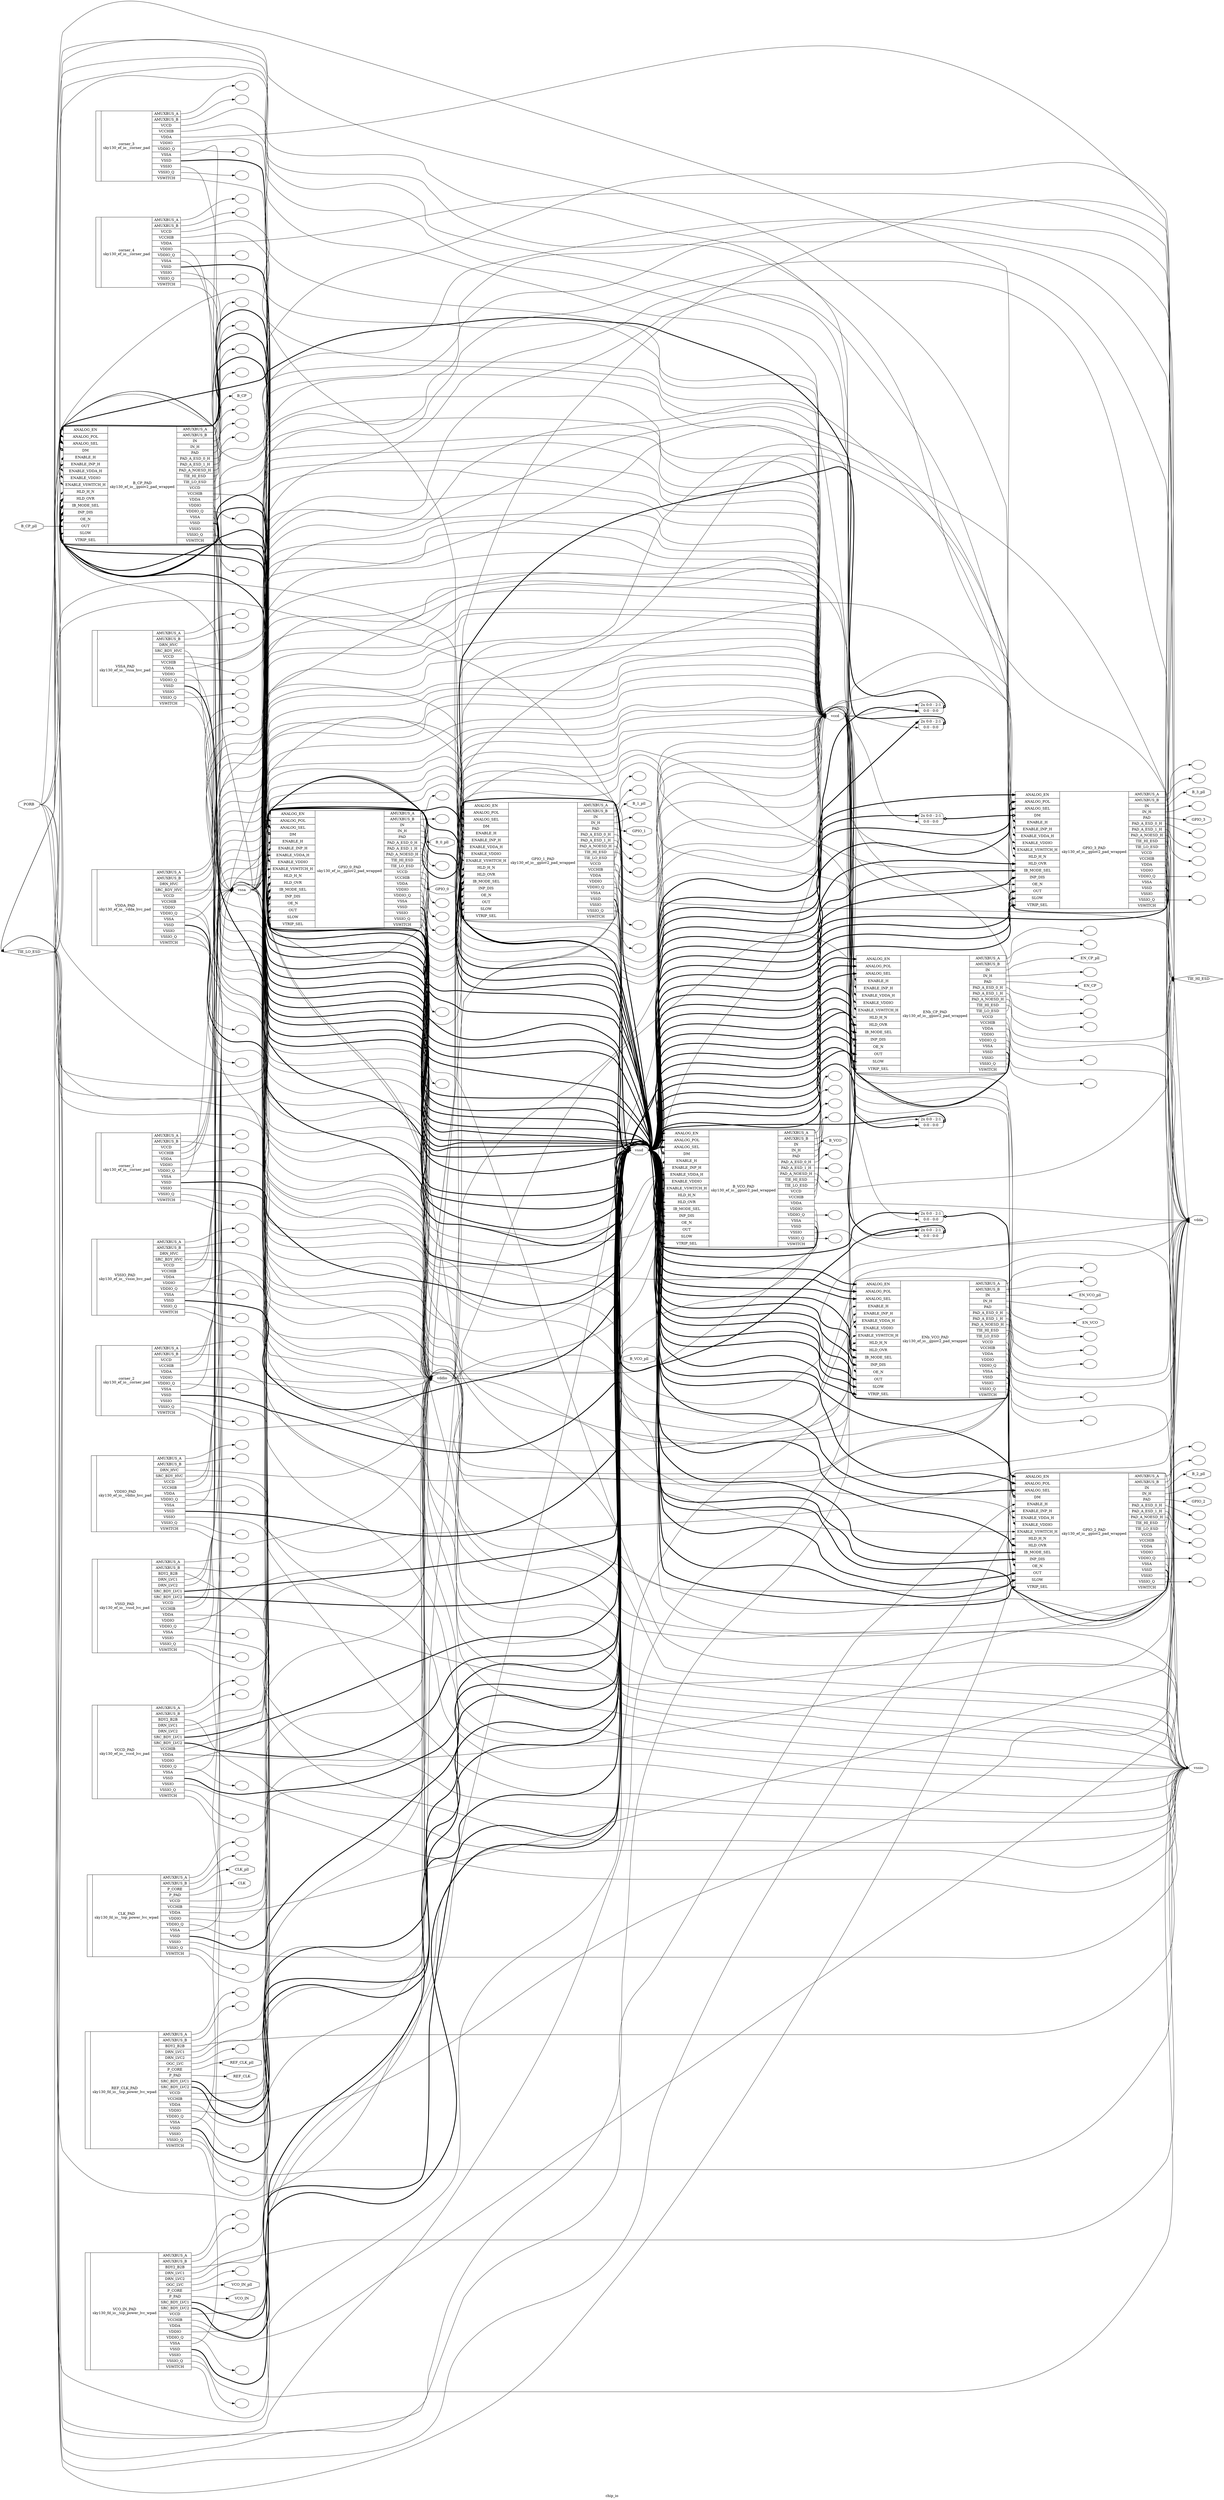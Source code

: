 digraph "chip_io" {
label="chip_io";
rankdir="LR";
remincross=true;
n1 [ shape=diamond, label="TIE_LO_ESD", color="black", fontcolor="black" ];
n2 [ shape=diamond, label="TIE_HI_ESD", color="black", fontcolor="black" ];
n3 [ shape=octagon, label="PORB", color="black", fontcolor="black" ];
n4 [ shape=octagon, label="vssa", color="black", fontcolor="black" ];
n5 [ shape=octagon, label="vdda", color="black", fontcolor="black" ];
n6 [ shape=octagon, label="vssio", color="black", fontcolor="black" ];
n7 [ shape=octagon, label="vddio", color="black", fontcolor="black" ];
n8 [ shape=octagon, label="vssd", color="black", fontcolor="black" ];
n9 [ shape=octagon, label="vccd", color="black", fontcolor="black" ];
n10 [ shape=octagon, label="B_VCO_pll", color="black", fontcolor="black" ];
n11 [ shape=octagon, label="B_VCO", color="black", fontcolor="black" ];
n12 [ shape=octagon, label="B_CP_pll", color="black", fontcolor="black" ];
n13 [ shape=octagon, label="B_CP", color="black", fontcolor="black" ];
n14 [ shape=octagon, label="EN_VCO_pll", color="black", fontcolor="black" ];
n15 [ shape=octagon, label="EN_VCO", color="black", fontcolor="black" ];
n16 [ shape=octagon, label="EN_CP_pll", color="black", fontcolor="black" ];
n17 [ shape=octagon, label="EN_CP", color="black", fontcolor="black" ];
n18 [ shape=octagon, label="VCO_IN_pll", color="black", fontcolor="black" ];
n19 [ shape=octagon, label="VCO_IN", color="black", fontcolor="black" ];
n20 [ shape=octagon, label="CLK_pll", color="black", fontcolor="black" ];
n21 [ shape=octagon, label="CLK", color="black", fontcolor="black" ];
n22 [ shape=octagon, label="REF_CLK_pll", color="black", fontcolor="black" ];
n23 [ shape=octagon, label="REF_CLK", color="black", fontcolor="black" ];
n24 [ shape=octagon, label="B_3_pll", color="black", fontcolor="black" ];
n25 [ shape=octagon, label="B_2_pll", color="black", fontcolor="black" ];
n26 [ shape=octagon, label="B_1_pll", color="black", fontcolor="black" ];
n27 [ shape=octagon, label="B_0_pll", color="black", fontcolor="black" ];
n28 [ shape=octagon, label="GPIO_3", color="black", fontcolor="black" ];
n29 [ shape=octagon, label="GPIO_2", color="black", fontcolor="black" ];
n30 [ shape=octagon, label="GPIO_1", color="black", fontcolor="black" ];
n31 [ shape=octagon, label="GPIO_0", color="black", fontcolor="black" ];
v0 [ label="" ];
v1 [ label="" ];
v2 [ label="" ];
v3 [ label="" ];
c44 [ shape=record, label="{{}|corner_1\nsky130_ef_io__corner_pad|{<p32> AMUXBUS_A|<p33> AMUXBUS_B|<p34> VCCD|<p35> VCCHIB|<p36> VDDA|<p37> VDDIO|<p38> VDDIO_Q|<p39> VSSA|<p40> VSSD|<p41> VSSIO|<p42> VSSIO_Q|<p43> VSWITCH}}" ];
v4 [ label="" ];
v5 [ label="" ];
v6 [ label="" ];
v7 [ label="" ];
c45 [ shape=record, label="{{}|corner_2\nsky130_ef_io__corner_pad|{<p32> AMUXBUS_A|<p33> AMUXBUS_B|<p34> VCCD|<p35> VCCHIB|<p36> VDDA|<p37> VDDIO|<p38> VDDIO_Q|<p39> VSSA|<p40> VSSD|<p41> VSSIO|<p42> VSSIO_Q|<p43> VSWITCH}}" ];
v8 [ label="" ];
v9 [ label="" ];
v10 [ label="" ];
v11 [ label="" ];
c46 [ shape=record, label="{{}|corner_3\nsky130_ef_io__corner_pad|{<p32> AMUXBUS_A|<p33> AMUXBUS_B|<p34> VCCD|<p35> VCCHIB|<p36> VDDA|<p37> VDDIO|<p38> VDDIO_Q|<p39> VSSA|<p40> VSSD|<p41> VSSIO|<p42> VSSIO_Q|<p43> VSWITCH}}" ];
v12 [ label="" ];
v13 [ label="" ];
v14 [ label="" ];
v15 [ label="" ];
c47 [ shape=record, label="{{}|corner_4\nsky130_ef_io__corner_pad|{<p32> AMUXBUS_A|<p33> AMUXBUS_B|<p34> VCCD|<p35> VCCHIB|<p36> VDDA|<p37> VDDIO|<p38> VDDIO_Q|<p39> VSSA|<p40> VSSD|<p41> VSSIO|<p42> VSSIO_Q|<p43> VSWITCH}}" ];
v16 [ label="" ];
v17 [ label="" ];
v18 [ label="" ];
v19 [ label="" ];
c50 [ shape=record, label="{{}|VSSA_PAD\nsky130_ef_io__vssa_hvc_pad|{<p32> AMUXBUS_A|<p33> AMUXBUS_B|<p48> DRN_HVC|<p49> SRC_BDY_HVC|<p34> VCCD|<p35> VCCHIB|<p36> VDDA|<p37> VDDIO|<p38> VDDIO_Q|<p40> VSSD|<p41> VSSIO|<p42> VSSIO_Q|<p43> VSWITCH}}" ];
v20 [ label="" ];
v21 [ label="" ];
v22 [ label="" ];
v23 [ label="" ];
c51 [ shape=record, label="{{}|VDDA_PAD\nsky130_ef_io__vdda_hvc_pad|{<p32> AMUXBUS_A|<p33> AMUXBUS_B|<p48> DRN_HVC|<p49> SRC_BDY_HVC|<p34> VCCD|<p35> VCCHIB|<p37> VDDIO|<p38> VDDIO_Q|<p39> VSSA|<p40> VSSD|<p41> VSSIO|<p42> VSSIO_Q|<p43> VSWITCH}}" ];
v24 [ label="" ];
v25 [ label="" ];
v26 [ label="" ];
v27 [ label="" ];
c52 [ shape=record, label="{{}|VSSIO_PAD\nsky130_ef_io__vssio_hvc_pad|{<p32> AMUXBUS_A|<p33> AMUXBUS_B|<p48> DRN_HVC|<p49> SRC_BDY_HVC|<p34> VCCD|<p35> VCCHIB|<p36> VDDA|<p37> VDDIO|<p38> VDDIO_Q|<p39> VSSA|<p40> VSSD|<p42> VSSIO_Q|<p43> VSWITCH}}" ];
v28 [ label="" ];
v29 [ label="" ];
v30 [ label="" ];
v31 [ label="" ];
c53 [ shape=record, label="{{}|VDDIO_PAD\nsky130_ef_io__vddio_hvc_pad|{<p32> AMUXBUS_A|<p33> AMUXBUS_B|<p48> DRN_HVC|<p49> SRC_BDY_HVC|<p34> VCCD|<p35> VCCHIB|<p36> VDDA|<p38> VDDIO_Q|<p39> VSSA|<p40> VSSD|<p41> VSSIO|<p42> VSSIO_Q|<p43> VSWITCH}}" ];
v32 [ label="" ];
v33 [ label="" ];
v34 [ label="" ];
v35 [ label="" ];
c59 [ shape=record, label="{{}|VSSD_PAD\nsky130_ef_io__vssd_lvc_pad|{<p32> AMUXBUS_A|<p33> AMUXBUS_B|<p54> BDY2_B2B|<p55> DRN_LVC1|<p56> DRN_LVC2|<p57> SRC_BDY_LVC1|<p58> SRC_BDY_LVC2|<p34> VCCD|<p35> VCCHIB|<p36> VDDA|<p37> VDDIO|<p38> VDDIO_Q|<p39> VSSA|<p41> VSSIO|<p42> VSSIO_Q|<p43> VSWITCH}}" ];
v36 [ label="" ];
v37 [ label="" ];
v38 [ label="" ];
v39 [ label="" ];
c60 [ shape=record, label="{{}|VCCD_PAD\nsky130_ef_io__vccd_lvc_pad|{<p32> AMUXBUS_A|<p33> AMUXBUS_B|<p54> BDY2_B2B|<p55> DRN_LVC1|<p56> DRN_LVC2|<p57> SRC_BDY_LVC1|<p58> SRC_BDY_LVC2|<p35> VCCHIB|<p36> VDDA|<p37> VDDIO|<p38> VDDIO_Q|<p39> VSSA|<p40> VSSD|<p41> VSSIO|<p42> VSSIO_Q|<p43> VSWITCH}}" ];
v40 [ label="" ];
v41 [ label="" ];
v42 [ label="" ];
v43 [ label="" ];
c63 [ shape=record, label="{{}|CLK_PAD\nsky130_fd_io__top_power_lvc_wpad|{<p32> AMUXBUS_A|<p33> AMUXBUS_B|<p61> P_CORE|<p62> P_PAD|<p34> VCCD|<p35> VCCHIB|<p36> VDDA|<p37> VDDIO|<p38> VDDIO_Q|<p39> VSSA|<p40> VSSD|<p41> VSSIO|<p42> VSSIO_Q|<p43> VSWITCH}}" ];
v44 [ label="" ];
v45 [ label="" ];
v46 [ label="" ];
v47 [ label="" ];
v48 [ label="" ];
c65 [ shape=record, label="{{}|REF_CLK_PAD\nsky130_fd_io__top_power_lvc_wpad|{<p32> AMUXBUS_A|<p33> AMUXBUS_B|<p54> BDY2_B2B|<p55> DRN_LVC1|<p56> DRN_LVC2|<p64> OGC_LVC|<p61> P_CORE|<p62> P_PAD|<p57> SRC_BDY_LVC1|<p58> SRC_BDY_LVC2|<p34> VCCD|<p35> VCCHIB|<p36> VDDA|<p37> VDDIO|<p38> VDDIO_Q|<p39> VSSA|<p40> VSSD|<p41> VSSIO|<p42> VSSIO_Q|<p43> VSWITCH}}" ];
v49 [ label="" ];
v50 [ label="" ];
v51 [ label="" ];
v52 [ label="" ];
v53 [ label="" ];
c66 [ shape=record, label="{{}|VCO_IN_PAD\nsky130_fd_io__top_power_lvc_wpad|{<p32> AMUXBUS_A|<p33> AMUXBUS_B|<p54> BDY2_B2B|<p55> DRN_LVC1|<p56> DRN_LVC2|<p64> OGC_LVC|<p61> P_CORE|<p62> P_PAD|<p57> SRC_BDY_LVC1|<p58> SRC_BDY_LVC2|<p34> VCCD|<p35> VCCHIB|<p36> VDDA|<p37> VDDIO|<p38> VDDIO_Q|<p39> VSSA|<p40> VSSD|<p41> VSSIO|<p42> VSSIO_Q|<p43> VSWITCH}}" ];
v54 [ label="" ];
v55 [ label="" ];
v56 [ label="" ];
v57 [ label="" ];
v58 [ label="" ];
v60 [ label="" ];
v61 [ label="" ];
v62 [ label="" ];
v63 [ label="" ];
c90 [ shape=record, label="{{<p67> ANALOG_EN|<p68> ANALOG_POL|<p69> ANALOG_SEL|<p70> DM|<p71> ENABLE_H|<p72> ENABLE_INP_H|<p73> ENABLE_VDDA_H|<p74> ENABLE_VDDIO|<p75> ENABLE_VSWITCH_H|<p76> HLD_H_N|<p77> HLD_OVR|<p78> IB_MODE_SEL|<p79> INP_DIS|<p80> OE_N|<p81> OUT|<p82> SLOW|<p83> VTRIP_SEL}|B_CP_PAD\nsky130_ef_io__gpiov2_pad_wrapped|{<p32> AMUXBUS_A|<p33> AMUXBUS_B|<p84> IN|<p85> IN_H|<p86> PAD|<p87> PAD_A_ESD_0_H|<p88> PAD_A_ESD_1_H|<p89> PAD_A_NOESD_H|<p2> TIE_HI_ESD|<p1> TIE_LO_ESD|<p34> VCCD|<p35> VCCHIB|<p36> VDDA|<p37> VDDIO|<p38> VDDIO_Q|<p39> VSSA|<p40> VSSD|<p41> VSSIO|<p42> VSSIO_Q|<p43> VSWITCH}}" ];
x59 [ shape=record, style=rounded, label="<s2> 2x 0:0 - 2:1 |<s0> 0:0 - 0:0 " ];
x59:e -> c90:p70:w [arrowhead=odiamond, arrowtail=odiamond, dir=both, color="black", style="setlinewidth(3)", label=""];
v64 [ label="" ];
v65 [ label="" ];
v66 [ label="" ];
v67 [ label="" ];
v68 [ label="" ];
v70 [ label="" ];
v71 [ label="" ];
v72 [ label="" ];
v73 [ label="" ];
c91 [ shape=record, label="{{<p67> ANALOG_EN|<p68> ANALOG_POL|<p69> ANALOG_SEL|<p70> DM|<p71> ENABLE_H|<p72> ENABLE_INP_H|<p73> ENABLE_VDDA_H|<p74> ENABLE_VDDIO|<p75> ENABLE_VSWITCH_H|<p76> HLD_H_N|<p77> HLD_OVR|<p78> IB_MODE_SEL|<p79> INP_DIS|<p80> OE_N|<p81> OUT|<p82> SLOW|<p83> VTRIP_SEL}|B_VCO_PAD\nsky130_ef_io__gpiov2_pad_wrapped|{<p32> AMUXBUS_A|<p33> AMUXBUS_B|<p84> IN|<p85> IN_H|<p86> PAD|<p87> PAD_A_ESD_0_H|<p88> PAD_A_ESD_1_H|<p89> PAD_A_NOESD_H|<p2> TIE_HI_ESD|<p1> TIE_LO_ESD|<p34> VCCD|<p35> VCCHIB|<p36> VDDA|<p37> VDDIO|<p38> VDDIO_Q|<p39> VSSA|<p40> VSSD|<p41> VSSIO|<p42> VSSIO_Q|<p43> VSWITCH}}" ];
x69 [ shape=record, style=rounded, label="<s2> 2x 0:0 - 2:1 |<s0> 0:0 - 0:0 " ];
x69:e -> c91:p70:w [arrowhead=odiamond, arrowtail=odiamond, dir=both, color="black", style="setlinewidth(3)", label=""];
v74 [ label="" ];
v75 [ label="" ];
v76 [ label="" ];
v77 [ label="" ];
v78 [ label="" ];
v79 [ label="" ];
v80 [ label="" ];
v81 [ label="" ];
c92 [ shape=record, label="{{<p67> ANALOG_EN|<p68> ANALOG_POL|<p69> ANALOG_SEL|<p71> ENABLE_H|<p72> ENABLE_INP_H|<p73> ENABLE_VDDA_H|<p74> ENABLE_VDDIO|<p75> ENABLE_VSWITCH_H|<p76> HLD_H_N|<p77> HLD_OVR|<p78> IB_MODE_SEL|<p79> INP_DIS|<p80> OE_N|<p81> OUT|<p82> SLOW|<p83> VTRIP_SEL}|ENb_CP_PAD\nsky130_ef_io__gpiov2_pad_wrapped|{<p32> AMUXBUS_A|<p33> AMUXBUS_B|<p84> IN|<p85> IN_H|<p86> PAD|<p87> PAD_A_ESD_0_H|<p88> PAD_A_ESD_1_H|<p89> PAD_A_NOESD_H|<p2> TIE_HI_ESD|<p1> TIE_LO_ESD|<p34> VCCD|<p35> VCCHIB|<p36> VDDA|<p37> VDDIO|<p38> VDDIO_Q|<p39> VSSA|<p40> VSSD|<p41> VSSIO|<p42> VSSIO_Q|<p43> VSWITCH}}" ];
v82 [ label="" ];
v83 [ label="" ];
v84 [ label="" ];
v85 [ label="" ];
v86 [ label="" ];
v87 [ label="" ];
v88 [ label="" ];
v89 [ label="" ];
c93 [ shape=record, label="{{<p67> ANALOG_EN|<p68> ANALOG_POL|<p69> ANALOG_SEL|<p71> ENABLE_H|<p72> ENABLE_INP_H|<p73> ENABLE_VDDA_H|<p74> ENABLE_VDDIO|<p75> ENABLE_VSWITCH_H|<p76> HLD_H_N|<p77> HLD_OVR|<p78> IB_MODE_SEL|<p79> INP_DIS|<p80> OE_N|<p81> OUT|<p82> SLOW|<p83> VTRIP_SEL}|ENb_VCO_PAD\nsky130_ef_io__gpiov2_pad_wrapped|{<p32> AMUXBUS_A|<p33> AMUXBUS_B|<p84> IN|<p85> IN_H|<p86> PAD|<p87> PAD_A_ESD_0_H|<p88> PAD_A_ESD_1_H|<p89> PAD_A_NOESD_H|<p2> TIE_HI_ESD|<p1> TIE_LO_ESD|<p34> VCCD|<p35> VCCHIB|<p36> VDDA|<p37> VDDIO|<p38> VDDIO_Q|<p39> VSSA|<p40> VSSD|<p41> VSSIO|<p42> VSSIO_Q|<p43> VSWITCH}}" ];
v90 [ label="" ];
v91 [ label="" ];
v92 [ label="" ];
v93 [ label="" ];
v95 [ label="" ];
v96 [ label="" ];
v97 [ label="" ];
v98 [ label="" ];
c94 [ shape=record, label="{{<p67> ANALOG_EN|<p68> ANALOG_POL|<p69> ANALOG_SEL|<p70> DM|<p71> ENABLE_H|<p72> ENABLE_INP_H|<p73> ENABLE_VDDA_H|<p74> ENABLE_VDDIO|<p75> ENABLE_VSWITCH_H|<p76> HLD_H_N|<p77> HLD_OVR|<p78> IB_MODE_SEL|<p79> INP_DIS|<p80> OE_N|<p81> OUT|<p82> SLOW|<p83> VTRIP_SEL}|GPIO_3_PAD\nsky130_ef_io__gpiov2_pad_wrapped|{<p32> AMUXBUS_A|<p33> AMUXBUS_B|<p84> IN|<p85> IN_H|<p86> PAD|<p87> PAD_A_ESD_0_H|<p88> PAD_A_ESD_1_H|<p89> PAD_A_NOESD_H|<p2> TIE_HI_ESD|<p1> TIE_LO_ESD|<p34> VCCD|<p35> VCCHIB|<p36> VDDA|<p37> VDDIO|<p38> VDDIO_Q|<p39> VSSA|<p40> VSSD|<p41> VSSIO|<p42> VSSIO_Q|<p43> VSWITCH}}" ];
x94 [ shape=record, style=rounded, label="<s2> 2x 0:0 - 2:1 |<s0> 0:0 - 0:0 " ];
x94:e -> c94:p70:w [arrowhead=odiamond, arrowtail=odiamond, dir=both, color="black", style="setlinewidth(3)", label=""];
v99 [ label="" ];
v100 [ label="" ];
v101 [ label="" ];
v102 [ label="" ];
v104 [ label="" ];
v105 [ label="" ];
v106 [ label="" ];
v107 [ label="" ];
c95 [ shape=record, label="{{<p67> ANALOG_EN|<p68> ANALOG_POL|<p69> ANALOG_SEL|<p70> DM|<p71> ENABLE_H|<p72> ENABLE_INP_H|<p73> ENABLE_VDDA_H|<p74> ENABLE_VDDIO|<p75> ENABLE_VSWITCH_H|<p76> HLD_H_N|<p77> HLD_OVR|<p78> IB_MODE_SEL|<p79> INP_DIS|<p80> OE_N|<p81> OUT|<p82> SLOW|<p83> VTRIP_SEL}|GPIO_2_PAD\nsky130_ef_io__gpiov2_pad_wrapped|{<p32> AMUXBUS_A|<p33> AMUXBUS_B|<p84> IN|<p85> IN_H|<p86> PAD|<p87> PAD_A_ESD_0_H|<p88> PAD_A_ESD_1_H|<p89> PAD_A_NOESD_H|<p2> TIE_HI_ESD|<p1> TIE_LO_ESD|<p34> VCCD|<p35> VCCHIB|<p36> VDDA|<p37> VDDIO|<p38> VDDIO_Q|<p39> VSSA|<p40> VSSD|<p41> VSSIO|<p42> VSSIO_Q|<p43> VSWITCH}}" ];
x103 [ shape=record, style=rounded, label="<s2> 2x 0:0 - 2:1 |<s0> 0:0 - 0:0 " ];
x103:e -> c95:p70:w [arrowhead=odiamond, arrowtail=odiamond, dir=both, color="black", style="setlinewidth(3)", label=""];
v108 [ label="" ];
v109 [ label="" ];
v110 [ label="" ];
v111 [ label="" ];
v113 [ label="" ];
v114 [ label="" ];
v115 [ label="" ];
v116 [ label="" ];
c96 [ shape=record, label="{{<p67> ANALOG_EN|<p68> ANALOG_POL|<p69> ANALOG_SEL|<p70> DM|<p71> ENABLE_H|<p72> ENABLE_INP_H|<p73> ENABLE_VDDA_H|<p74> ENABLE_VDDIO|<p75> ENABLE_VSWITCH_H|<p76> HLD_H_N|<p77> HLD_OVR|<p78> IB_MODE_SEL|<p79> INP_DIS|<p80> OE_N|<p81> OUT|<p82> SLOW|<p83> VTRIP_SEL}|GPIO_1_PAD\nsky130_ef_io__gpiov2_pad_wrapped|{<p32> AMUXBUS_A|<p33> AMUXBUS_B|<p84> IN|<p85> IN_H|<p86> PAD|<p87> PAD_A_ESD_0_H|<p88> PAD_A_ESD_1_H|<p89> PAD_A_NOESD_H|<p2> TIE_HI_ESD|<p1> TIE_LO_ESD|<p34> VCCD|<p35> VCCHIB|<p36> VDDA|<p37> VDDIO|<p38> VDDIO_Q|<p39> VSSA|<p40> VSSD|<p41> VSSIO|<p42> VSSIO_Q|<p43> VSWITCH}}" ];
x112 [ shape=record, style=rounded, label="<s2> 2x 0:0 - 2:1 |<s0> 0:0 - 0:0 " ];
x112:e -> c96:p70:w [arrowhead=odiamond, arrowtail=odiamond, dir=both, color="black", style="setlinewidth(3)", label=""];
v117 [ label="" ];
v118 [ label="" ];
v119 [ label="" ];
v120 [ label="" ];
v122 [ label="" ];
v123 [ label="" ];
v124 [ label="" ];
v125 [ label="" ];
c97 [ shape=record, label="{{<p67> ANALOG_EN|<p68> ANALOG_POL|<p69> ANALOG_SEL|<p70> DM|<p71> ENABLE_H|<p72> ENABLE_INP_H|<p73> ENABLE_VDDA_H|<p74> ENABLE_VDDIO|<p75> ENABLE_VSWITCH_H|<p76> HLD_H_N|<p77> HLD_OVR|<p78> IB_MODE_SEL|<p79> INP_DIS|<p80> OE_N|<p81> OUT|<p82> SLOW|<p83> VTRIP_SEL}|GPIO_0_PAD\nsky130_ef_io__gpiov2_pad_wrapped|{<p32> AMUXBUS_A|<p33> AMUXBUS_B|<p84> IN|<p85> IN_H|<p86> PAD|<p87> PAD_A_ESD_0_H|<p88> PAD_A_ESD_1_H|<p89> PAD_A_NOESD_H|<p2> TIE_HI_ESD|<p1> TIE_LO_ESD|<p34> VCCD|<p35> VCCHIB|<p36> VDDA|<p37> VDDIO|<p38> VDDIO_Q|<p39> VSSA|<p40> VSSD|<p41> VSSIO|<p42> VSSIO_Q|<p43> VSWITCH}}" ];
x121 [ shape=record, style=rounded, label="<s2> 2x 0:0 - 2:1 |<s0> 0:0 - 0:0 " ];
x121:e -> c97:p70:w [arrowhead=odiamond, arrowtail=odiamond, dir=both, color="black", style="setlinewidth(3)", label=""];
c90:p1:e -> n1:w [color="black", label=""];
c91:p1:e -> n1:w [color="black", label=""];
c92:p1:e -> n1:w [color="black", label=""];
c93:p1:e -> n1:w [color="black", label=""];
c94:p1:e -> n1:w [color="black", label=""];
c95:p1:e -> n1:w [color="black", label=""];
c96:p1:e -> n1:w [color="black", label=""];
c97:p1:e -> n1:w [color="black", label=""];
n1:e -> c90:p72:w [color="black", label=""];
n1:e -> c91:p72:w [color="black", label=""];
n1:e -> c92:p72:w [color="black", label=""];
n1:e -> c93:p72:w [color="black", label=""];
n1:e -> c94:p72:w [color="black", label=""];
n1:e -> c95:p72:w [color="black", label=""];
n1:e -> c96:p72:w [color="black", label=""];
n1:e -> c97:p72:w [color="black", label=""];
n10:e -> c91:p81:w [color="black", label=""];
c91:p86:e -> n11:w [color="black", label=""];
n12:e -> c90:p81:w [color="black", label=""];
c90:p86:e -> n13:w [color="black", label=""];
c93:p84:e -> n14:w [color="black", label=""];
c93:p86:e -> n15:w [color="black", label=""];
c92:p84:e -> n16:w [color="black", label=""];
c92:p86:e -> n17:w [color="black", label=""];
c66:p61:e -> n18:w [color="black", label=""];
c66:p62:e -> n19:w [color="black", label=""];
c90:p2:e -> n2:w [color="black", label=""];
c91:p2:e -> n2:w [color="black", label=""];
c92:p2:e -> n2:w [color="black", label=""];
c93:p2:e -> n2:w [color="black", label=""];
c94:p2:e -> n2:w [color="black", label=""];
c95:p2:e -> n2:w [color="black", label=""];
c96:p2:e -> n2:w [color="black", label=""];
c97:p2:e -> n2:w [color="black", label=""];
c63:p61:e -> n20:w [color="black", label=""];
c63:p62:e -> n21:w [color="black", label=""];
c65:p61:e -> n22:w [color="black", label=""];
c65:p62:e -> n23:w [color="black", label=""];
c94:p84:e -> n24:w [color="black", label=""];
c95:p84:e -> n25:w [color="black", label=""];
c96:p84:e -> n26:w [color="black", label=""];
c97:p84:e -> n27:w [color="black", label=""];
c94:p86:e -> n28:w [color="black", label=""];
c95:p86:e -> n29:w [color="black", label=""];
n3:e -> c90:p71:w [color="black", label=""];
n3:e -> c91:p71:w [color="black", label=""];
n3:e -> c92:p71:w [color="black", label=""];
n3:e -> c93:p71:w [color="black", label=""];
n3:e -> c94:p71:w [color="black", label=""];
n3:e -> c95:p71:w [color="black", label=""];
n3:e -> c96:p71:w [color="black", label=""];
n3:e -> c97:p71:w [color="black", label=""];
c96:p86:e -> n30:w [color="black", label=""];
c97:p86:e -> n31:w [color="black", label=""];
c44:p39:e -> n4:w [color="black", label=""];
c45:p39:e -> n4:w [color="black", label=""];
c46:p39:e -> n4:w [color="black", label=""];
c47:p39:e -> n4:w [color="black", label=""];
c50:p49:e -> n4:w [color="black", label=""];
c51:p39:e -> n4:w [color="black", label=""];
c51:p49:e -> n4:w [color="black", label=""];
c52:p39:e -> n4:w [color="black", label=""];
c53:p39:e -> n4:w [color="black", label=""];
c59:p39:e -> n4:w [color="black", label=""];
c60:p39:e -> n4:w [color="black", label=""];
c63:p39:e -> n4:w [color="black", label=""];
c65:p39:e -> n4:w [color="black", label=""];
c66:p39:e -> n4:w [color="black", label=""];
c90:p39:e -> n4:w [color="black", label=""];
c91:p39:e -> n4:w [color="black", label=""];
c92:p39:e -> n4:w [color="black", label=""];
c93:p39:e -> n4:w [color="black", label=""];
c94:p39:e -> n4:w [color="black", label=""];
c95:p39:e -> n4:w [color="black", label=""];
c96:p39:e -> n4:w [color="black", label=""];
c97:p39:e -> n4:w [color="black", label=""];
n4:e -> c90:p73:w [color="black", label=""];
n4:e -> c90:p75:w [color="black", label=""];
n4:e -> c91:p73:w [color="black", label=""];
n4:e -> c91:p75:w [color="black", label=""];
n4:e -> c92:p73:w [color="black", label=""];
n4:e -> c92:p75:w [color="black", label=""];
n4:e -> c93:p73:w [color="black", label=""];
n4:e -> c93:p75:w [color="black", label=""];
n4:e -> c94:p73:w [color="black", label=""];
n4:e -> c94:p75:w [color="black", label=""];
n4:e -> c95:p73:w [color="black", label=""];
n4:e -> c95:p75:w [color="black", label=""];
n4:e -> c96:p73:w [color="black", label=""];
n4:e -> c96:p75:w [color="black", label=""];
n4:e -> c97:p73:w [color="black", label=""];
n4:e -> c97:p75:w [color="black", label=""];
c44:p36:e -> n5:w [color="black", label=""];
c45:p36:e -> n5:w [color="black", label=""];
c46:p36:e -> n5:w [color="black", label=""];
c47:p36:e -> n5:w [color="black", label=""];
c50:p36:e -> n5:w [color="black", label=""];
c50:p48:e -> n5:w [color="black", label=""];
c51:p48:e -> n5:w [color="black", label=""];
c52:p36:e -> n5:w [color="black", label=""];
c53:p36:e -> n5:w [color="black", label=""];
c59:p36:e -> n5:w [color="black", label=""];
c60:p36:e -> n5:w [color="black", label=""];
c63:p36:e -> n5:w [color="black", label=""];
c65:p36:e -> n5:w [color="black", label=""];
c66:p36:e -> n5:w [color="black", label=""];
c90:p36:e -> n5:w [color="black", label=""];
c91:p36:e -> n5:w [color="black", label=""];
c92:p36:e -> n5:w [color="black", label=""];
c93:p36:e -> n5:w [color="black", label=""];
c94:p36:e -> n5:w [color="black", label=""];
c95:p36:e -> n5:w [color="black", label=""];
c96:p36:e -> n5:w [color="black", label=""];
c97:p36:e -> n5:w [color="black", label=""];
c44:p41:e -> n6:w [color="black", label=""];
c45:p41:e -> n6:w [color="black", label=""];
c46:p41:e -> n6:w [color="black", label=""];
c47:p41:e -> n6:w [color="black", label=""];
c50:p41:e -> n6:w [color="black", label=""];
c51:p41:e -> n6:w [color="black", label=""];
c52:p49:e -> n6:w [color="black", label=""];
c53:p41:e -> n6:w [color="black", label=""];
c53:p49:e -> n6:w [color="black", label=""];
c59:p41:e -> n6:w [color="black", label=""];
c59:p54:e -> n6:w [color="black", label=""];
c60:p41:e -> n6:w [color="black", label=""];
c60:p54:e -> n6:w [color="black", label=""];
c63:p41:e -> n6:w [color="black", label=""];
c65:p41:e -> n6:w [color="black", label=""];
c65:p54:e -> n6:w [color="black", label=""];
c66:p41:e -> n6:w [color="black", label=""];
c66:p54:e -> n6:w [color="black", label=""];
c90:p41:e -> n6:w [color="black", label=""];
c91:p41:e -> n6:w [color="black", label=""];
c92:p41:e -> n6:w [color="black", label=""];
c93:p41:e -> n6:w [color="black", label=""];
c94:p41:e -> n6:w [color="black", label=""];
c95:p41:e -> n6:w [color="black", label=""];
c96:p41:e -> n6:w [color="black", label=""];
c97:p41:e -> n6:w [color="black", label=""];
c44:p37:e -> n7:w [color="black", label=""];
c44:p43:e -> n7:w [color="black", label=""];
c45:p37:e -> n7:w [color="black", label=""];
c45:p43:e -> n7:w [color="black", label=""];
c46:p37:e -> n7:w [color="black", label=""];
c46:p43:e -> n7:w [color="black", label=""];
c47:p37:e -> n7:w [color="black", label=""];
c47:p43:e -> n7:w [color="black", label=""];
c50:p37:e -> n7:w [color="black", label=""];
c50:p43:e -> n7:w [color="black", label=""];
c51:p37:e -> n7:w [color="black", label=""];
c51:p43:e -> n7:w [color="black", label=""];
c52:p37:e -> n7:w [color="black", label=""];
c52:p43:e -> n7:w [color="black", label=""];
c52:p48:e -> n7:w [color="black", label=""];
c53:p43:e -> n7:w [color="black", label=""];
c53:p48:e -> n7:w [color="black", label=""];
c59:p37:e -> n7:w [color="black", label=""];
c59:p43:e -> n7:w [color="black", label=""];
c60:p37:e -> n7:w [color="black", label=""];
c60:p43:e -> n7:w [color="black", label=""];
c63:p37:e -> n7:w [color="black", label=""];
c63:p43:e -> n7:w [color="black", label=""];
c65:p37:e -> n7:w [color="black", label=""];
c65:p43:e -> n7:w [color="black", label=""];
c66:p37:e -> n7:w [color="black", label=""];
c66:p43:e -> n7:w [color="black", label=""];
c90:p37:e -> n7:w [color="black", label=""];
c90:p43:e -> n7:w [color="black", label=""];
c91:p37:e -> n7:w [color="black", label=""];
c91:p43:e -> n7:w [color="black", label=""];
c92:p37:e -> n7:w [color="black", label=""];
c92:p43:e -> n7:w [color="black", label=""];
c93:p37:e -> n7:w [color="black", label=""];
c93:p43:e -> n7:w [color="black", label=""];
c94:p37:e -> n7:w [color="black", label=""];
c94:p43:e -> n7:w [color="black", label=""];
c95:p37:e -> n7:w [color="black", label=""];
c95:p43:e -> n7:w [color="black", label=""];
c96:p37:e -> n7:w [color="black", label=""];
c96:p43:e -> n7:w [color="black", label=""];
c97:p37:e -> n7:w [color="black", label=""];
c97:p43:e -> n7:w [color="black", label=""];
n7:e -> c90:p76:w [color="black", label=""];
n7:e -> c91:p76:w [color="black", label=""];
n7:e -> c92:p76:w [color="black", label=""];
n7:e -> c93:p76:w [color="black", label=""];
n7:e -> c94:p76:w [color="black", label=""];
n7:e -> c95:p76:w [color="black", label=""];
n7:e -> c96:p76:w [color="black", label=""];
n7:e -> c97:p76:w [color="black", label=""];
c44:p40:e -> n8:w [color="black", style="setlinewidth(3)", label=""];
c45:p40:e -> n8:w [color="black", style="setlinewidth(3)", label=""];
c46:p40:e -> n8:w [color="black", style="setlinewidth(3)", label=""];
c47:p40:e -> n8:w [color="black", style="setlinewidth(3)", label=""];
c50:p40:e -> n8:w [color="black", style="setlinewidth(3)", label=""];
c51:p40:e -> n8:w [color="black", style="setlinewidth(3)", label=""];
c52:p40:e -> n8:w [color="black", style="setlinewidth(3)", label=""];
c53:p40:e -> n8:w [color="black", style="setlinewidth(3)", label=""];
c59:p57:e -> n8:w [color="black", style="setlinewidth(3)", label=""];
c59:p58:e -> n8:w [color="black", style="setlinewidth(3)", label=""];
c60:p40:e -> n8:w [color="black", style="setlinewidth(3)", label=""];
c60:p57:e -> n8:w [color="black", style="setlinewidth(3)", label=""];
c60:p58:e -> n8:w [color="black", style="setlinewidth(3)", label=""];
c63:p40:e -> n8:w [color="black", style="setlinewidth(3)", label=""];
c65:p40:e -> n8:w [color="black", style="setlinewidth(3)", label=""];
c65:p57:e -> n8:w [color="black", style="setlinewidth(3)", label=""];
c65:p58:e -> n8:w [color="black", style="setlinewidth(3)", label=""];
c66:p40:e -> n8:w [color="black", style="setlinewidth(3)", label=""];
c66:p57:e -> n8:w [color="black", style="setlinewidth(3)", label=""];
c66:p58:e -> n8:w [color="black", style="setlinewidth(3)", label=""];
c90:p40:e -> n8:w [color="black", style="setlinewidth(3)", label=""];
c91:p40:e -> n8:w [color="black", style="setlinewidth(3)", label=""];
c92:p40:e -> n8:w [color="black", style="setlinewidth(3)", label=""];
c93:p40:e -> n8:w [color="black", style="setlinewidth(3)", label=""];
c94:p40:e -> n8:w [color="black", style="setlinewidth(3)", label=""];
c95:p40:e -> n8:w [color="black", style="setlinewidth(3)", label=""];
c96:p40:e -> n8:w [color="black", style="setlinewidth(3)", label=""];
c97:p40:e -> n8:w [color="black", style="setlinewidth(3)", label=""];
n8:e -> c90:p67:w [color="black", style="setlinewidth(3)", label=""];
n8:e -> c90:p68:w [color="black", style="setlinewidth(3)", label=""];
n8:e -> c90:p69:w [color="black", style="setlinewidth(3)", label=""];
n8:e -> c90:p77:w [color="black", style="setlinewidth(3)", label=""];
n8:e -> c90:p78:w [color="black", style="setlinewidth(3)", label=""];
n8:e -> c90:p79:w [color="black", style="setlinewidth(3)", label=""];
n8:e -> c90:p80:w [color="black", style="setlinewidth(3)", label=""];
n8:e -> c90:p82:w [color="black", style="setlinewidth(3)", label=""];
n8:e -> c90:p83:w [color="black", style="setlinewidth(3)", label=""];
n8:e -> c91:p67:w [color="black", style="setlinewidth(3)", label=""];
n8:e -> c91:p68:w [color="black", style="setlinewidth(3)", label=""];
n8:e -> c91:p69:w [color="black", style="setlinewidth(3)", label=""];
n8:e -> c91:p77:w [color="black", style="setlinewidth(3)", label=""];
n8:e -> c91:p78:w [color="black", style="setlinewidth(3)", label=""];
n8:e -> c91:p79:w [color="black", style="setlinewidth(3)", label=""];
n8:e -> c91:p80:w [color="black", style="setlinewidth(3)", label=""];
n8:e -> c91:p82:w [color="black", style="setlinewidth(3)", label=""];
n8:e -> c91:p83:w [color="black", style="setlinewidth(3)", label=""];
n8:e -> c92:p67:w [color="black", style="setlinewidth(3)", label=""];
n8:e -> c92:p68:w [color="black", style="setlinewidth(3)", label=""];
n8:e -> c92:p69:w [color="black", style="setlinewidth(3)", label=""];
n8:e -> c92:p77:w [color="black", style="setlinewidth(3)", label=""];
n8:e -> c92:p78:w [color="black", style="setlinewidth(3)", label=""];
n8:e -> c92:p79:w [color="black", style="setlinewidth(3)", label=""];
n8:e -> c92:p81:w [color="black", style="setlinewidth(3)", label=""];
n8:e -> c92:p82:w [color="black", style="setlinewidth(3)", label=""];
n8:e -> c92:p83:w [color="black", style="setlinewidth(3)", label=""];
n8:e -> c93:p67:w [color="black", style="setlinewidth(3)", label=""];
n8:e -> c93:p68:w [color="black", style="setlinewidth(3)", label=""];
n8:e -> c93:p69:w [color="black", style="setlinewidth(3)", label=""];
n8:e -> c93:p77:w [color="black", style="setlinewidth(3)", label=""];
n8:e -> c93:p78:w [color="black", style="setlinewidth(3)", label=""];
n8:e -> c93:p79:w [color="black", style="setlinewidth(3)", label=""];
n8:e -> c93:p81:w [color="black", style="setlinewidth(3)", label=""];
n8:e -> c93:p82:w [color="black", style="setlinewidth(3)", label=""];
n8:e -> c93:p83:w [color="black", style="setlinewidth(3)", label=""];
n8:e -> c94:p67:w [color="black", style="setlinewidth(3)", label=""];
n8:e -> c94:p68:w [color="black", style="setlinewidth(3)", label=""];
n8:e -> c94:p69:w [color="black", style="setlinewidth(3)", label=""];
n8:e -> c94:p77:w [color="black", style="setlinewidth(3)", label=""];
n8:e -> c94:p78:w [color="black", style="setlinewidth(3)", label=""];
n8:e -> c94:p79:w [color="black", style="setlinewidth(3)", label=""];
n8:e -> c94:p81:w [color="black", style="setlinewidth(3)", label=""];
n8:e -> c94:p82:w [color="black", style="setlinewidth(3)", label=""];
n8:e -> c94:p83:w [color="black", style="setlinewidth(3)", label=""];
n8:e -> c95:p67:w [color="black", style="setlinewidth(3)", label=""];
n8:e -> c95:p68:w [color="black", style="setlinewidth(3)", label=""];
n8:e -> c95:p69:w [color="black", style="setlinewidth(3)", label=""];
n8:e -> c95:p77:w [color="black", style="setlinewidth(3)", label=""];
n8:e -> c95:p78:w [color="black", style="setlinewidth(3)", label=""];
n8:e -> c95:p79:w [color="black", style="setlinewidth(3)", label=""];
n8:e -> c95:p81:w [color="black", style="setlinewidth(3)", label=""];
n8:e -> c95:p82:w [color="black", style="setlinewidth(3)", label=""];
n8:e -> c95:p83:w [color="black", style="setlinewidth(3)", label=""];
n8:e -> c96:p67:w [color="black", style="setlinewidth(3)", label=""];
n8:e -> c96:p68:w [color="black", style="setlinewidth(3)", label=""];
n8:e -> c96:p69:w [color="black", style="setlinewidth(3)", label=""];
n8:e -> c96:p77:w [color="black", style="setlinewidth(3)", label=""];
n8:e -> c96:p78:w [color="black", style="setlinewidth(3)", label=""];
n8:e -> c96:p79:w [color="black", style="setlinewidth(3)", label=""];
n8:e -> c96:p81:w [color="black", style="setlinewidth(3)", label=""];
n8:e -> c96:p82:w [color="black", style="setlinewidth(3)", label=""];
n8:e -> c96:p83:w [color="black", style="setlinewidth(3)", label=""];
n8:e -> c97:p67:w [color="black", style="setlinewidth(3)", label=""];
n8:e -> c97:p68:w [color="black", style="setlinewidth(3)", label=""];
n8:e -> c97:p69:w [color="black", style="setlinewidth(3)", label=""];
n8:e -> c97:p77:w [color="black", style="setlinewidth(3)", label=""];
n8:e -> c97:p78:w [color="black", style="setlinewidth(3)", label=""];
n8:e -> c97:p79:w [color="black", style="setlinewidth(3)", label=""];
n8:e -> c97:p81:w [color="black", style="setlinewidth(3)", label=""];
n8:e -> c97:p82:w [color="black", style="setlinewidth(3)", label=""];
n8:e -> c97:p83:w [color="black", style="setlinewidth(3)", label=""];
n8:e -> x103:s2:w [color="black", style="setlinewidth(3)", label=""];
n8:e -> x112:s2:w [color="black", style="setlinewidth(3)", label=""];
n8:e -> x121:s2:w [color="black", style="setlinewidth(3)", label=""];
n8:e -> x59:s0:w [color="black", style="setlinewidth(3)", label=""];
n8:e -> x69:s0:w [color="black", style="setlinewidth(3)", label=""];
n8:e -> x94:s2:w [color="black", style="setlinewidth(3)", label=""];
c44:p34:e -> n9:w [color="black", label=""];
c44:p35:e -> n9:w [color="black", label=""];
c45:p34:e -> n9:w [color="black", label=""];
c45:p35:e -> n9:w [color="black", label=""];
c46:p34:e -> n9:w [color="black", label=""];
c46:p35:e -> n9:w [color="black", label=""];
c47:p34:e -> n9:w [color="black", label=""];
c47:p35:e -> n9:w [color="black", label=""];
c50:p34:e -> n9:w [color="black", label=""];
c50:p35:e -> n9:w [color="black", label=""];
c51:p34:e -> n9:w [color="black", label=""];
c51:p35:e -> n9:w [color="black", label=""];
c52:p34:e -> n9:w [color="black", label=""];
c52:p35:e -> n9:w [color="black", label=""];
c53:p34:e -> n9:w [color="black", label=""];
c53:p35:e -> n9:w [color="black", label=""];
c59:p34:e -> n9:w [color="black", label=""];
c59:p35:e -> n9:w [color="black", label=""];
c59:p55:e -> n9:w [color="black", label=""];
c59:p56:e -> n9:w [color="black", label=""];
c60:p35:e -> n9:w [color="black", label=""];
c60:p55:e -> n9:w [color="black", label=""];
c60:p56:e -> n9:w [color="black", label=""];
c63:p34:e -> n9:w [color="black", label=""];
c63:p35:e -> n9:w [color="black", label=""];
c65:p34:e -> n9:w [color="black", label=""];
c65:p35:e -> n9:w [color="black", label=""];
c65:p55:e -> n9:w [color="black", label=""];
c65:p56:e -> n9:w [color="black", label=""];
c66:p34:e -> n9:w [color="black", label=""];
c66:p35:e -> n9:w [color="black", label=""];
c66:p55:e -> n9:w [color="black", label=""];
c66:p56:e -> n9:w [color="black", label=""];
c90:p34:e -> n9:w [color="black", label=""];
c90:p35:e -> n9:w [color="black", label=""];
c91:p34:e -> n9:w [color="black", label=""];
c91:p35:e -> n9:w [color="black", label=""];
c92:p34:e -> n9:w [color="black", label=""];
c92:p35:e -> n9:w [color="black", label=""];
c93:p34:e -> n9:w [color="black", label=""];
c93:p35:e -> n9:w [color="black", label=""];
c94:p34:e -> n9:w [color="black", label=""];
c94:p35:e -> n9:w [color="black", label=""];
c95:p34:e -> n9:w [color="black", label=""];
c95:p35:e -> n9:w [color="black", label=""];
c96:p34:e -> n9:w [color="black", label=""];
c96:p35:e -> n9:w [color="black", label=""];
c97:p34:e -> n9:w [color="black", label=""];
c97:p35:e -> n9:w [color="black", label=""];
n9:e -> c90:p74:w [color="black", label=""];
n9:e -> c91:p74:w [color="black", label=""];
n9:e -> c92:p74:w [color="black", label=""];
n9:e -> c92:p80:w [color="black", label=""];
n9:e -> c93:p74:w [color="black", label=""];
n9:e -> c93:p80:w [color="black", label=""];
n9:e -> c94:p74:w [color="black", label=""];
n9:e -> c94:p80:w [color="black", label=""];
n9:e -> c95:p74:w [color="black", label=""];
n9:e -> c95:p80:w [color="black", label=""];
n9:e -> c96:p74:w [color="black", label=""];
n9:e -> c96:p80:w [color="black", label=""];
n9:e -> c97:p74:w [color="black", label=""];
n9:e -> c97:p80:w [color="black", label=""];
n9:e -> x103:s0:w [color="black", label=""];
n9:e -> x112:s0:w [color="black", label=""];
n9:e -> x121:s0:w [color="black", label=""];
n9:e -> x59:s2:w [color="black", label=""];
n9:e -> x69:s2:w [color="black", label=""];
n9:e -> x94:s0:w [color="black", label=""];
c44:p42:e -> v0:w [color="black", label=""];
c44:p38:e -> v1:w [color="black", label=""];
c46:p33:e -> v10:w [color="black", label=""];
c95:p38:e -> v100:w [color="black", label=""];
c95:p33:e -> v101:w [color="black", label=""];
c95:p32:e -> v102:w [color="black", label=""];
c95:p88:e -> v104:w [color="black", label=""];
c95:p87:e -> v105:w [color="black", label=""];
c95:p89:e -> v106:w [color="black", label=""];
c95:p85:e -> v107:w [color="black", label=""];
c96:p42:e -> v108:w [color="black", label=""];
c96:p38:e -> v109:w [color="black", label=""];
c46:p32:e -> v11:w [color="black", label=""];
c96:p33:e -> v110:w [color="black", label=""];
c96:p32:e -> v111:w [color="black", label=""];
c96:p88:e -> v113:w [color="black", label=""];
c96:p87:e -> v114:w [color="black", label=""];
c96:p89:e -> v115:w [color="black", label=""];
c96:p85:e -> v116:w [color="black", label=""];
c97:p42:e -> v117:w [color="black", label=""];
c97:p38:e -> v118:w [color="black", label=""];
c97:p33:e -> v119:w [color="black", label=""];
c47:p42:e -> v12:w [color="black", label=""];
c97:p32:e -> v120:w [color="black", label=""];
c97:p88:e -> v122:w [color="black", label=""];
c97:p87:e -> v123:w [color="black", label=""];
c97:p89:e -> v124:w [color="black", label=""];
c97:p85:e -> v125:w [color="black", label=""];
c47:p38:e -> v13:w [color="black", label=""];
c47:p33:e -> v14:w [color="black", label=""];
c47:p32:e -> v15:w [color="black", label=""];
c50:p42:e -> v16:w [color="black", label=""];
c50:p38:e -> v17:w [color="black", label=""];
c50:p33:e -> v18:w [color="black", label=""];
c50:p32:e -> v19:w [color="black", label=""];
c44:p33:e -> v2:w [color="black", label=""];
c51:p42:e -> v20:w [color="black", label=""];
c51:p38:e -> v21:w [color="black", label=""];
c51:p33:e -> v22:w [color="black", label=""];
c51:p32:e -> v23:w [color="black", label=""];
c52:p42:e -> v24:w [color="black", label=""];
c52:p38:e -> v25:w [color="black", label=""];
c52:p33:e -> v26:w [color="black", label=""];
c52:p32:e -> v27:w [color="black", label=""];
c53:p42:e -> v28:w [color="black", label=""];
c53:p38:e -> v29:w [color="black", label=""];
c44:p32:e -> v3:w [color="black", label=""];
c53:p33:e -> v30:w [color="black", label=""];
c53:p32:e -> v31:w [color="black", label=""];
c59:p42:e -> v32:w [color="black", label=""];
c59:p38:e -> v33:w [color="black", label=""];
c59:p33:e -> v34:w [color="black", label=""];
c59:p32:e -> v35:w [color="black", label=""];
c60:p42:e -> v36:w [color="black", label=""];
c60:p38:e -> v37:w [color="black", label=""];
c60:p33:e -> v38:w [color="black", label=""];
c60:p32:e -> v39:w [color="black", label=""];
c45:p42:e -> v4:w [color="black", label=""];
c63:p42:e -> v40:w [color="black", label=""];
c63:p38:e -> v41:w [color="black", label=""];
c63:p33:e -> v42:w [color="black", label=""];
c63:p32:e -> v43:w [color="black", label=""];
c65:p42:e -> v44:w [color="black", label=""];
c65:p38:e -> v45:w [color="black", label=""];
c65:p33:e -> v46:w [color="black", label=""];
c65:p32:e -> v47:w [color="black", label=""];
c65:p64:e -> v48:w [color="black", label=""];
c66:p42:e -> v49:w [color="black", label=""];
c45:p38:e -> v5:w [color="black", label=""];
c66:p38:e -> v50:w [color="black", label=""];
c66:p33:e -> v51:w [color="black", label=""];
c66:p32:e -> v52:w [color="black", label=""];
c66:p64:e -> v53:w [color="black", label=""];
c90:p42:e -> v54:w [color="black", label=""];
c90:p38:e -> v55:w [color="black", label=""];
c90:p33:e -> v56:w [color="black", label=""];
c90:p32:e -> v57:w [color="black", label=""];
c90:p84:e -> v58:w [color="black", label=""];
c45:p33:e -> v6:w [color="black", label=""];
c90:p88:e -> v60:w [color="black", label=""];
c90:p87:e -> v61:w [color="black", label=""];
c90:p89:e -> v62:w [color="black", label=""];
c90:p85:e -> v63:w [color="black", label=""];
c91:p42:e -> v64:w [color="black", label=""];
c91:p38:e -> v65:w [color="black", label=""];
c91:p33:e -> v66:w [color="black", label=""];
c91:p32:e -> v67:w [color="black", label=""];
c91:p84:e -> v68:w [color="black", label=""];
c45:p32:e -> v7:w [color="black", label=""];
c91:p88:e -> v70:w [color="black", label=""];
c91:p87:e -> v71:w [color="black", label=""];
c91:p89:e -> v72:w [color="black", label=""];
c91:p85:e -> v73:w [color="black", label=""];
c92:p42:e -> v74:w [color="black", label=""];
c92:p38:e -> v75:w [color="black", label=""];
c92:p33:e -> v76:w [color="black", label=""];
c92:p32:e -> v77:w [color="black", label=""];
c92:p88:e -> v78:w [color="black", label=""];
c92:p87:e -> v79:w [color="black", label=""];
c46:p42:e -> v8:w [color="black", label=""];
c92:p89:e -> v80:w [color="black", label=""];
c92:p85:e -> v81:w [color="black", label=""];
c93:p42:e -> v82:w [color="black", label=""];
c93:p38:e -> v83:w [color="black", label=""];
c93:p33:e -> v84:w [color="black", label=""];
c93:p32:e -> v85:w [color="black", label=""];
c93:p88:e -> v86:w [color="black", label=""];
c93:p87:e -> v87:w [color="black", label=""];
c93:p89:e -> v88:w [color="black", label=""];
c93:p85:e -> v89:w [color="black", label=""];
c46:p38:e -> v9:w [color="black", label=""];
c94:p42:e -> v90:w [color="black", label=""];
c94:p38:e -> v91:w [color="black", label=""];
c94:p33:e -> v92:w [color="black", label=""];
c94:p32:e -> v93:w [color="black", label=""];
c94:p88:e -> v95:w [color="black", label=""];
c94:p87:e -> v96:w [color="black", label=""];
c94:p89:e -> v97:w [color="black", label=""];
c94:p85:e -> v98:w [color="black", label=""];
c95:p42:e -> v99:w [color="black", label=""];
}
